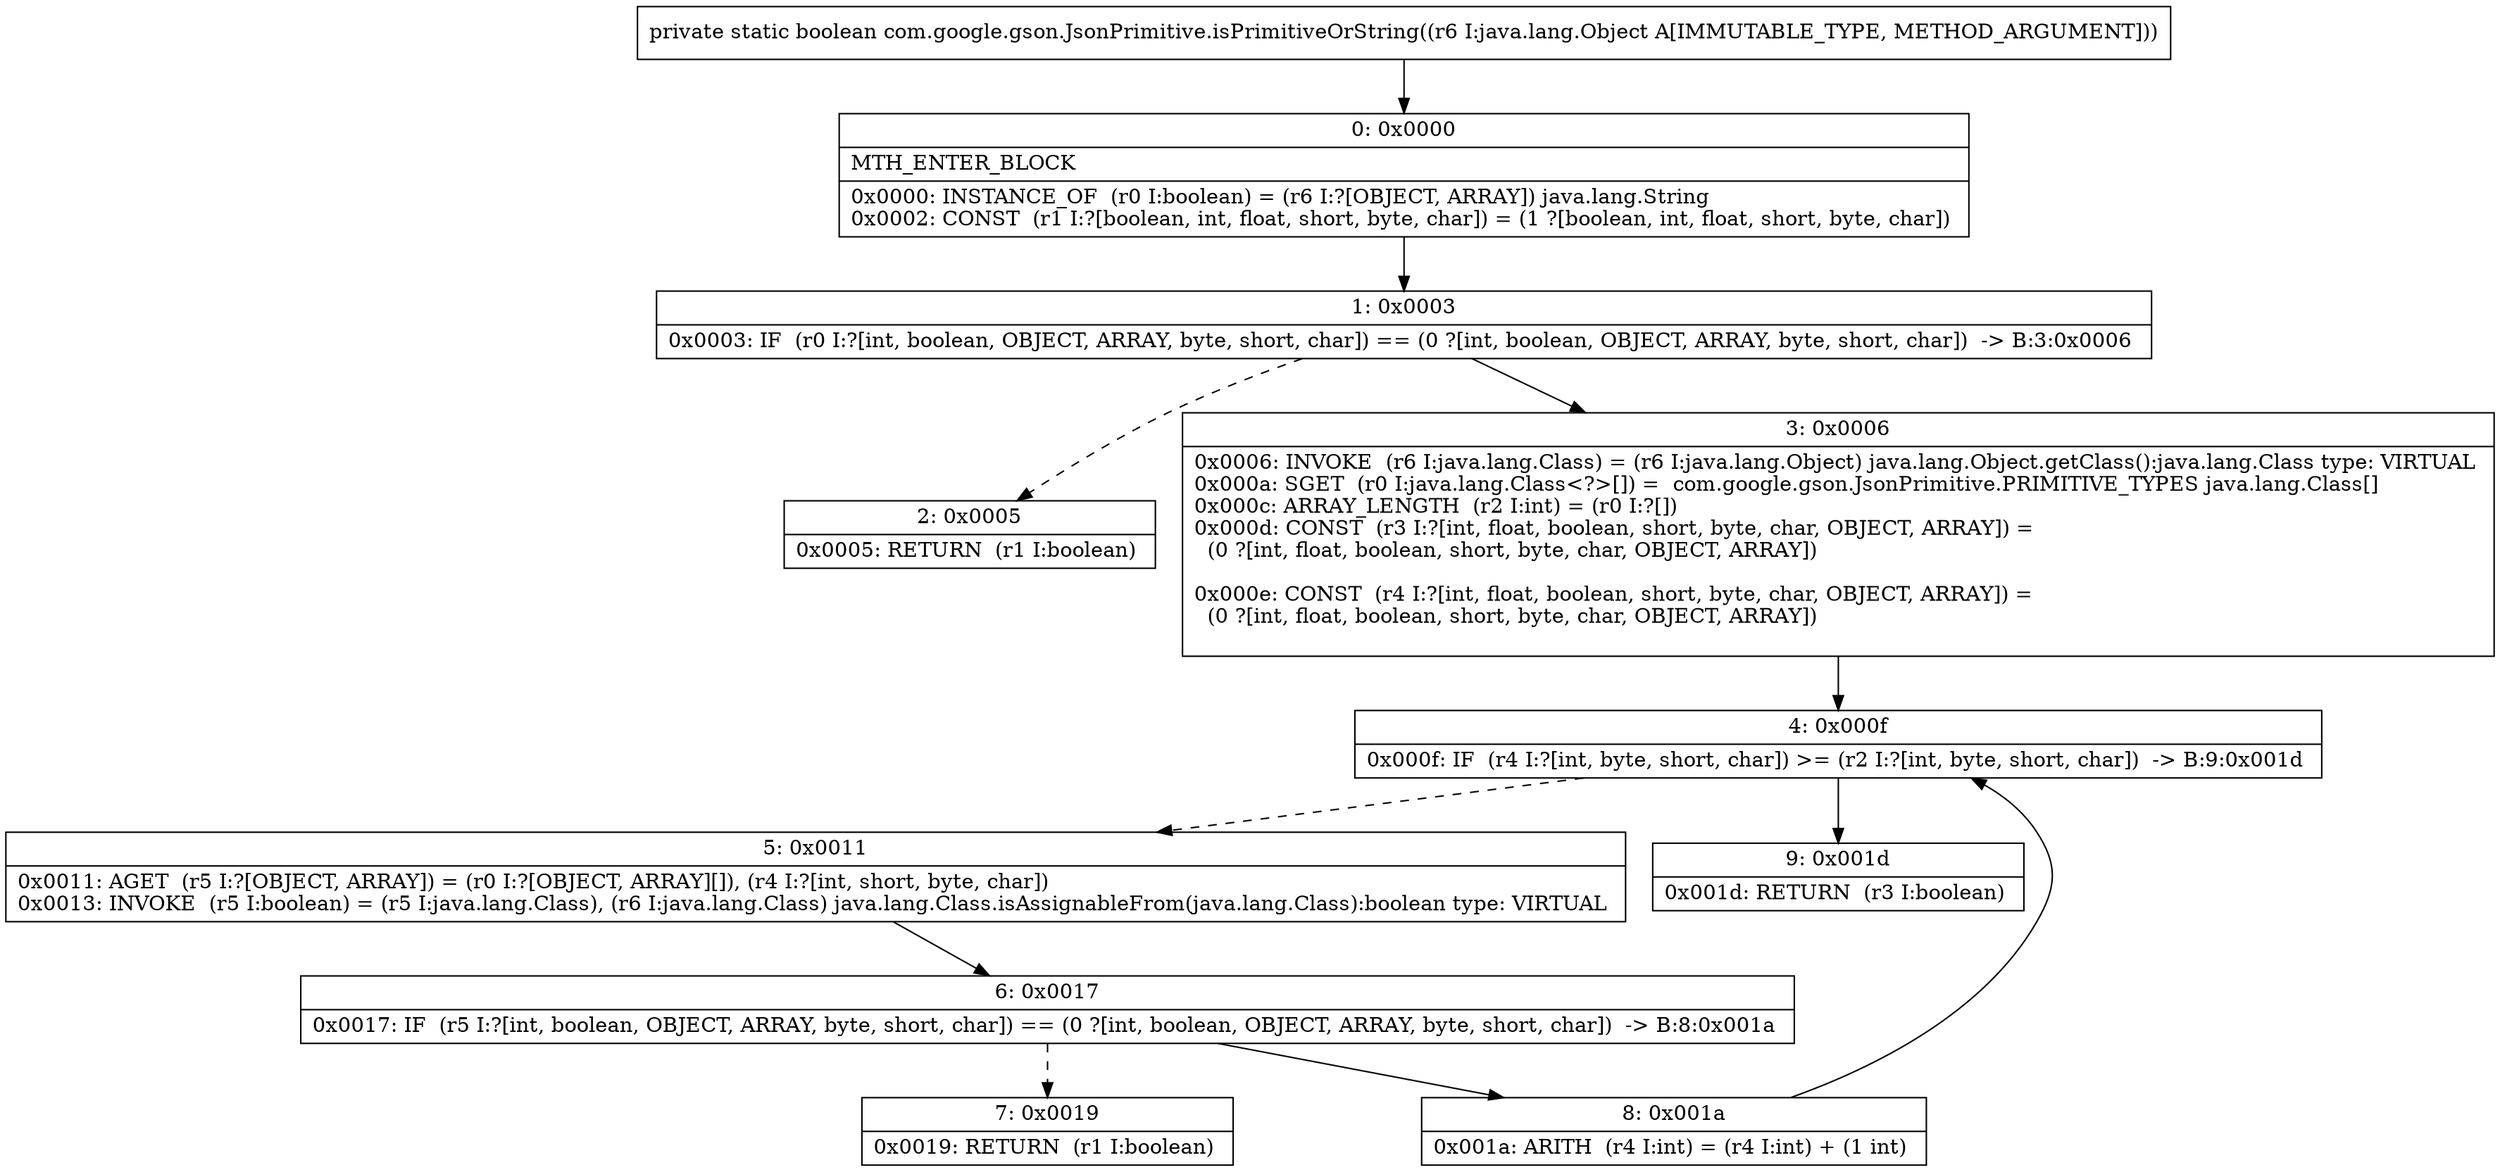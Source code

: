 digraph "CFG forcom.google.gson.JsonPrimitive.isPrimitiveOrString(Ljava\/lang\/Object;)Z" {
Node_0 [shape=record,label="{0\:\ 0x0000|MTH_ENTER_BLOCK\l|0x0000: INSTANCE_OF  (r0 I:boolean) = (r6 I:?[OBJECT, ARRAY]) java.lang.String \l0x0002: CONST  (r1 I:?[boolean, int, float, short, byte, char]) = (1 ?[boolean, int, float, short, byte, char]) \l}"];
Node_1 [shape=record,label="{1\:\ 0x0003|0x0003: IF  (r0 I:?[int, boolean, OBJECT, ARRAY, byte, short, char]) == (0 ?[int, boolean, OBJECT, ARRAY, byte, short, char])  \-\> B:3:0x0006 \l}"];
Node_2 [shape=record,label="{2\:\ 0x0005|0x0005: RETURN  (r1 I:boolean) \l}"];
Node_3 [shape=record,label="{3\:\ 0x0006|0x0006: INVOKE  (r6 I:java.lang.Class) = (r6 I:java.lang.Object) java.lang.Object.getClass():java.lang.Class type: VIRTUAL \l0x000a: SGET  (r0 I:java.lang.Class\<?\>[]) =  com.google.gson.JsonPrimitive.PRIMITIVE_TYPES java.lang.Class[] \l0x000c: ARRAY_LENGTH  (r2 I:int) = (r0 I:?[]) \l0x000d: CONST  (r3 I:?[int, float, boolean, short, byte, char, OBJECT, ARRAY]) = \l  (0 ?[int, float, boolean, short, byte, char, OBJECT, ARRAY])\l \l0x000e: CONST  (r4 I:?[int, float, boolean, short, byte, char, OBJECT, ARRAY]) = \l  (0 ?[int, float, boolean, short, byte, char, OBJECT, ARRAY])\l \l}"];
Node_4 [shape=record,label="{4\:\ 0x000f|0x000f: IF  (r4 I:?[int, byte, short, char]) \>= (r2 I:?[int, byte, short, char])  \-\> B:9:0x001d \l}"];
Node_5 [shape=record,label="{5\:\ 0x0011|0x0011: AGET  (r5 I:?[OBJECT, ARRAY]) = (r0 I:?[OBJECT, ARRAY][]), (r4 I:?[int, short, byte, char]) \l0x0013: INVOKE  (r5 I:boolean) = (r5 I:java.lang.Class), (r6 I:java.lang.Class) java.lang.Class.isAssignableFrom(java.lang.Class):boolean type: VIRTUAL \l}"];
Node_6 [shape=record,label="{6\:\ 0x0017|0x0017: IF  (r5 I:?[int, boolean, OBJECT, ARRAY, byte, short, char]) == (0 ?[int, boolean, OBJECT, ARRAY, byte, short, char])  \-\> B:8:0x001a \l}"];
Node_7 [shape=record,label="{7\:\ 0x0019|0x0019: RETURN  (r1 I:boolean) \l}"];
Node_8 [shape=record,label="{8\:\ 0x001a|0x001a: ARITH  (r4 I:int) = (r4 I:int) + (1 int) \l}"];
Node_9 [shape=record,label="{9\:\ 0x001d|0x001d: RETURN  (r3 I:boolean) \l}"];
MethodNode[shape=record,label="{private static boolean com.google.gson.JsonPrimitive.isPrimitiveOrString((r6 I:java.lang.Object A[IMMUTABLE_TYPE, METHOD_ARGUMENT])) }"];
MethodNode -> Node_0;
Node_0 -> Node_1;
Node_1 -> Node_2[style=dashed];
Node_1 -> Node_3;
Node_3 -> Node_4;
Node_4 -> Node_5[style=dashed];
Node_4 -> Node_9;
Node_5 -> Node_6;
Node_6 -> Node_7[style=dashed];
Node_6 -> Node_8;
Node_8 -> Node_4;
}

